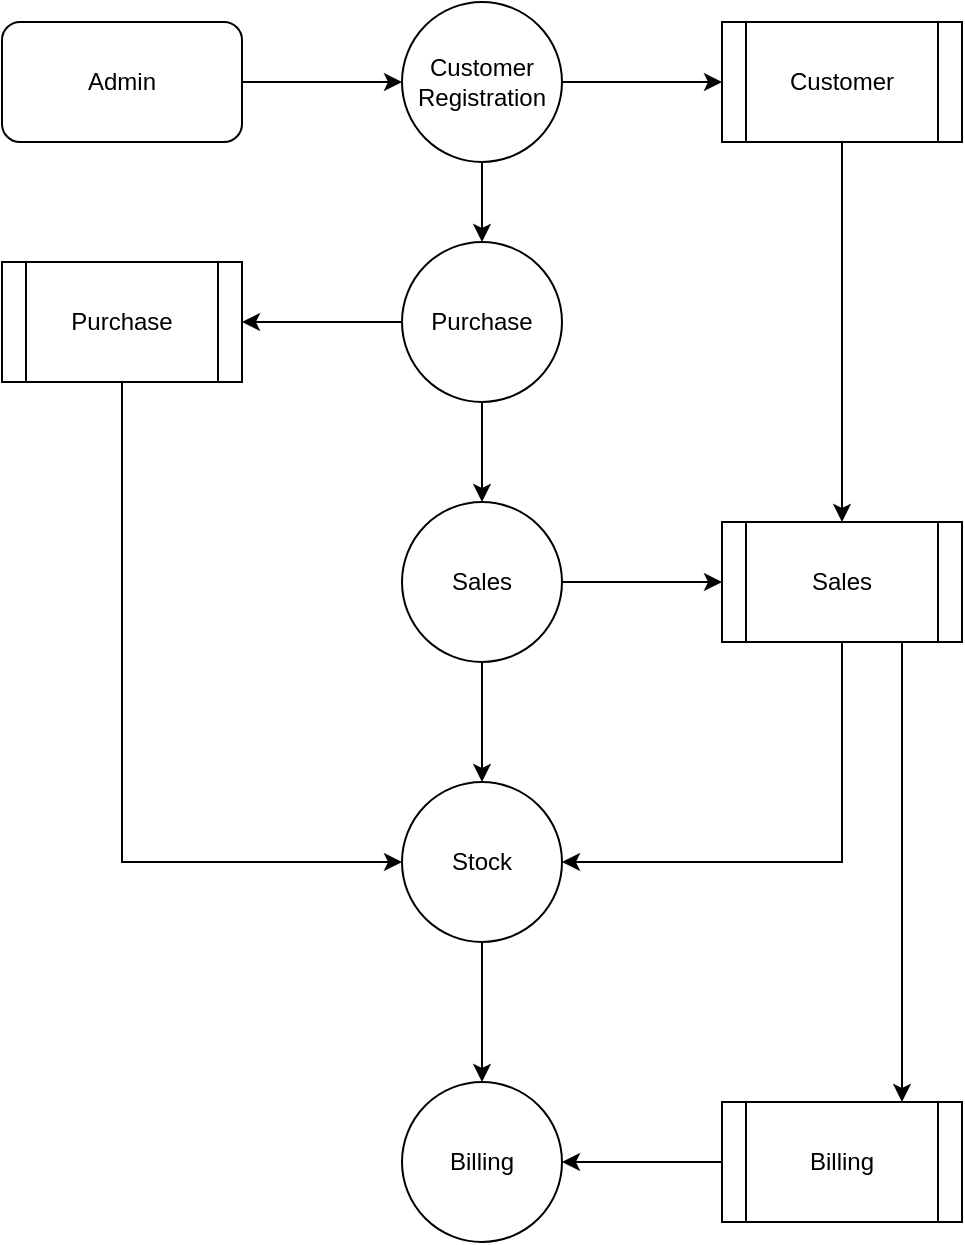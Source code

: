 <mxfile version="20.8.16" type="device"><diagram name="Page-1" id="mRd09LdtHtdWL6J9HerF"><mxGraphModel dx="1257" dy="610" grid="1" gridSize="10" guides="1" tooltips="1" connect="1" arrows="1" fold="1" page="1" pageScale="1" pageWidth="850" pageHeight="1100" math="0" shadow="0"><root><mxCell id="0"/><mxCell id="1" parent="0"/><mxCell id="PA6s-zWGQSUVcvaMYpzR-74" value="" style="edgeStyle=orthogonalEdgeStyle;rounded=0;orthogonalLoop=1;jettySize=auto;html=1;" edge="1" parent="1" source="PA6s-zWGQSUVcvaMYpzR-75" target="PA6s-zWGQSUVcvaMYpzR-78"><mxGeometry relative="1" as="geometry"/></mxCell><mxCell id="PA6s-zWGQSUVcvaMYpzR-75" value="Admin" style="rounded=1;whiteSpace=wrap;html=1;" vertex="1" parent="1"><mxGeometry x="200" y="70" width="120" height="60" as="geometry"/></mxCell><mxCell id="PA6s-zWGQSUVcvaMYpzR-76" value="" style="edgeStyle=orthogonalEdgeStyle;rounded=0;orthogonalLoop=1;jettySize=auto;html=1;" edge="1" parent="1" source="PA6s-zWGQSUVcvaMYpzR-78" target="PA6s-zWGQSUVcvaMYpzR-80"><mxGeometry relative="1" as="geometry"/></mxCell><mxCell id="PA6s-zWGQSUVcvaMYpzR-77" value="" style="edgeStyle=orthogonalEdgeStyle;rounded=0;orthogonalLoop=1;jettySize=auto;html=1;" edge="1" parent="1" source="PA6s-zWGQSUVcvaMYpzR-78" target="PA6s-zWGQSUVcvaMYpzR-85"><mxGeometry relative="1" as="geometry"/></mxCell><mxCell id="PA6s-zWGQSUVcvaMYpzR-78" value="Customer Registration" style="ellipse;whiteSpace=wrap;html=1;aspect=fixed;" vertex="1" parent="1"><mxGeometry x="400" y="60" width="80" height="80" as="geometry"/></mxCell><mxCell id="PA6s-zWGQSUVcvaMYpzR-79" style="edgeStyle=orthogonalEdgeStyle;rounded=0;orthogonalLoop=1;jettySize=auto;html=1;exitX=0.5;exitY=1;exitDx=0;exitDy=0;entryX=0.5;entryY=0;entryDx=0;entryDy=0;" edge="1" parent="1" source="PA6s-zWGQSUVcvaMYpzR-80" target="PA6s-zWGQSUVcvaMYpzR-91"><mxGeometry relative="1" as="geometry"/></mxCell><mxCell id="PA6s-zWGQSUVcvaMYpzR-80" value="Customer" style="shape=process;whiteSpace=wrap;html=1;backgroundOutline=1;" vertex="1" parent="1"><mxGeometry x="560" y="70" width="120" height="60" as="geometry"/></mxCell><mxCell id="PA6s-zWGQSUVcvaMYpzR-81" style="edgeStyle=orthogonalEdgeStyle;rounded=0;orthogonalLoop=1;jettySize=auto;html=1;exitX=0.5;exitY=1;exitDx=0;exitDy=0;entryX=0;entryY=0.5;entryDx=0;entryDy=0;" edge="1" parent="1" source="PA6s-zWGQSUVcvaMYpzR-82" target="PA6s-zWGQSUVcvaMYpzR-93"><mxGeometry relative="1" as="geometry"/></mxCell><mxCell id="PA6s-zWGQSUVcvaMYpzR-82" value="Purchase" style="shape=process;whiteSpace=wrap;html=1;backgroundOutline=1;" vertex="1" parent="1"><mxGeometry x="200" y="190" width="120" height="60" as="geometry"/></mxCell><mxCell id="PA6s-zWGQSUVcvaMYpzR-83" value="" style="edgeStyle=orthogonalEdgeStyle;rounded=0;orthogonalLoop=1;jettySize=auto;html=1;" edge="1" parent="1" source="PA6s-zWGQSUVcvaMYpzR-85" target="PA6s-zWGQSUVcvaMYpzR-82"><mxGeometry relative="1" as="geometry"/></mxCell><mxCell id="PA6s-zWGQSUVcvaMYpzR-84" value="" style="edgeStyle=orthogonalEdgeStyle;rounded=0;orthogonalLoop=1;jettySize=auto;html=1;" edge="1" parent="1" source="PA6s-zWGQSUVcvaMYpzR-85" target="PA6s-zWGQSUVcvaMYpzR-88"><mxGeometry relative="1" as="geometry"/></mxCell><mxCell id="PA6s-zWGQSUVcvaMYpzR-85" value="Purchase" style="ellipse;whiteSpace=wrap;html=1;aspect=fixed;" vertex="1" parent="1"><mxGeometry x="400" y="180" width="80" height="80" as="geometry"/></mxCell><mxCell id="PA6s-zWGQSUVcvaMYpzR-86" value="" style="edgeStyle=orthogonalEdgeStyle;rounded=0;orthogonalLoop=1;jettySize=auto;html=1;" edge="1" parent="1" source="PA6s-zWGQSUVcvaMYpzR-88" target="PA6s-zWGQSUVcvaMYpzR-93"><mxGeometry relative="1" as="geometry"/></mxCell><mxCell id="PA6s-zWGQSUVcvaMYpzR-87" value="" style="edgeStyle=orthogonalEdgeStyle;rounded=0;orthogonalLoop=1;jettySize=auto;html=1;" edge="1" parent="1" source="PA6s-zWGQSUVcvaMYpzR-88" target="PA6s-zWGQSUVcvaMYpzR-91"><mxGeometry relative="1" as="geometry"/></mxCell><mxCell id="PA6s-zWGQSUVcvaMYpzR-88" value="Sales" style="ellipse;whiteSpace=wrap;html=1;aspect=fixed;" vertex="1" parent="1"><mxGeometry x="400" y="310" width="80" height="80" as="geometry"/></mxCell><mxCell id="PA6s-zWGQSUVcvaMYpzR-89" style="edgeStyle=orthogonalEdgeStyle;rounded=0;orthogonalLoop=1;jettySize=auto;html=1;exitX=0.5;exitY=1;exitDx=0;exitDy=0;entryX=1;entryY=0.5;entryDx=0;entryDy=0;" edge="1" parent="1" source="PA6s-zWGQSUVcvaMYpzR-91" target="PA6s-zWGQSUVcvaMYpzR-93"><mxGeometry relative="1" as="geometry"/></mxCell><mxCell id="PA6s-zWGQSUVcvaMYpzR-90" style="edgeStyle=orthogonalEdgeStyle;rounded=0;orthogonalLoop=1;jettySize=auto;html=1;exitX=0.75;exitY=1;exitDx=0;exitDy=0;entryX=0.75;entryY=0;entryDx=0;entryDy=0;" edge="1" parent="1" source="PA6s-zWGQSUVcvaMYpzR-91" target="PA6s-zWGQSUVcvaMYpzR-96"><mxGeometry relative="1" as="geometry"/></mxCell><mxCell id="PA6s-zWGQSUVcvaMYpzR-91" value="Sales" style="shape=process;whiteSpace=wrap;html=1;backgroundOutline=1;" vertex="1" parent="1"><mxGeometry x="560" y="320" width="120" height="60" as="geometry"/></mxCell><mxCell id="PA6s-zWGQSUVcvaMYpzR-92" value="" style="edgeStyle=orthogonalEdgeStyle;rounded=0;orthogonalLoop=1;jettySize=auto;html=1;" edge="1" parent="1" source="PA6s-zWGQSUVcvaMYpzR-93" target="PA6s-zWGQSUVcvaMYpzR-94"><mxGeometry relative="1" as="geometry"/></mxCell><mxCell id="PA6s-zWGQSUVcvaMYpzR-93" value="Stock" style="ellipse;whiteSpace=wrap;html=1;aspect=fixed;" vertex="1" parent="1"><mxGeometry x="400" y="450" width="80" height="80" as="geometry"/></mxCell><mxCell id="PA6s-zWGQSUVcvaMYpzR-94" value="Billing" style="ellipse;whiteSpace=wrap;html=1;aspect=fixed;" vertex="1" parent="1"><mxGeometry x="400" y="600" width="80" height="80" as="geometry"/></mxCell><mxCell id="PA6s-zWGQSUVcvaMYpzR-95" value="" style="edgeStyle=orthogonalEdgeStyle;rounded=0;orthogonalLoop=1;jettySize=auto;html=1;" edge="1" parent="1" source="PA6s-zWGQSUVcvaMYpzR-96" target="PA6s-zWGQSUVcvaMYpzR-94"><mxGeometry relative="1" as="geometry"/></mxCell><mxCell id="PA6s-zWGQSUVcvaMYpzR-96" value="Billing" style="shape=process;whiteSpace=wrap;html=1;backgroundOutline=1;" vertex="1" parent="1"><mxGeometry x="560" y="610" width="120" height="60" as="geometry"/></mxCell></root></mxGraphModel></diagram></mxfile>